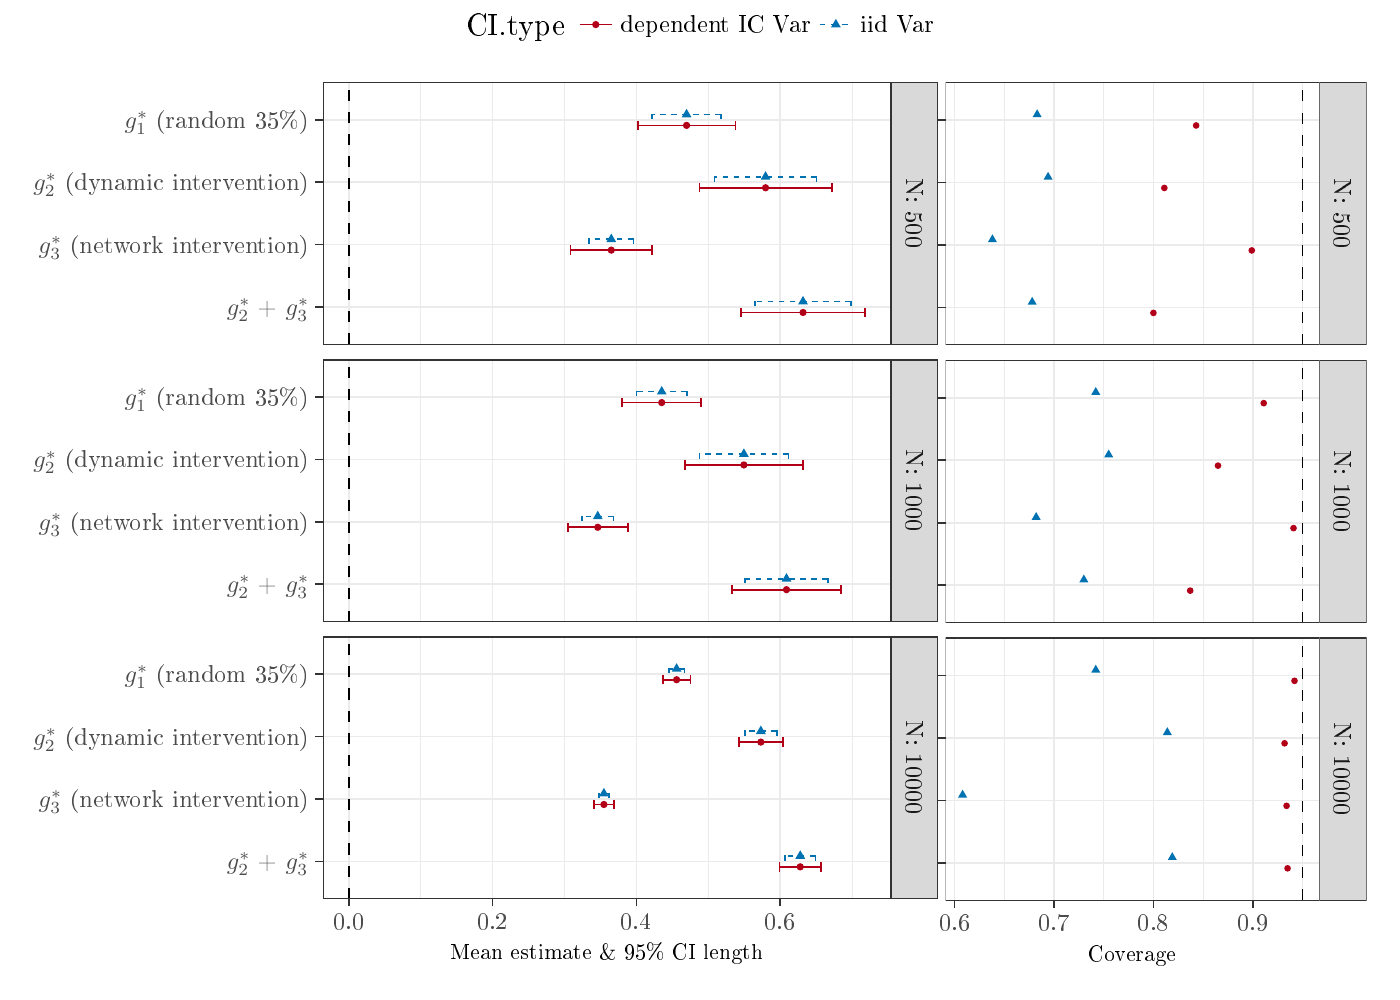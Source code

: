 % Created by tikzDevice version 0.10.1 on 2017-09-20 15:50:49
% !TEX encoding = UTF-8 Unicode
\documentclass[english]{article}
\nonstopmode

\usepackage{tikz}

\usepackage[active,tightpage,psfixbb]{preview}

\PreviewEnvironment{pgfpicture}

\setlength\PreviewBorder{0pt}

\newcommand{\SweaveOpts}[1]{}  % do not interfere with LaTeX
\newcommand{\SweaveInput}[1]{} % because they are not real TeX commands
\newcommand{\Sexpr}[1]{}       % will only be parsed by R

 % \documentclass[a4paper]{article}
\usepackage[T1]{fontenc}
\usepackage[latin9]{inputenc} % \usepackage[utf8]{inputenc}
\usepackage{geometry}
% \geometry{verbose,tmargin=2cm,bmargin=2cm,lmargin=3cm,rmargin=3cm}
\usepackage{amsthm, amsmath,amssymb} % ,amsfonts
\usepackage{setspace}
\usepackage{esint}
\usepackage[authoryear]{natbib}
\onehalfspacing

\makeatletter
\usepackage{authblk}
\usepackage[multiple]{footmisc}
\usepackage{pdflscape}
\usepackage{booktabs}

% \usepackage{jheppub}
%%\usepackage[round]{natbib}
\usepackage[colorlinks=true,urlcolor=blue]{hyperref}
\usepackage{graphicx}
\usepackage{pdflscape}
\usepackage{color}
\usepackage{float}

\definecolor{blue}{rgb}{.2,.2,.7}
\definecolor{red}{rgb}{.7,.2,.2}
\definecolor{green}{rgb}{0,.6,.3}
\definecolor{gray}{rgb}{0.45,0.45,0.45}
\newcommand{\btext}[1]{\textcolor{blue}{#1}}
\newcommand{\rtext}[1]{\textcolor{red}{#1}}
\newcommand{\gtext}[1]{\textcolor{green}{#1}}
\newcommand{\wtext}[1]{\textcolor{white}{#1}}
\newcommand{\old}[1]{\textcolor{gray}{#1}}
\definecolor{gray90}{RGB}{229,229,229}
\definecolor{gray77}{RGB}{196,196,196}
\definecolor{gray60}{RGB}{153,153,153}

\renewcommand{\thefootnote}{\alph{footnote}}
%%\newcommand{\acronym}[1]{\textsc{#1}}
%%\newcommand{\class}[1]{\mbox{\textsf{#1}}}
\newcommand{\code}[1]{\mbox{\texttt{#1}}}
\newcommand{\pkg}[1]{{\normalfont\fontseries{b}\selectfont #1}}
\newcommand{\proglang}[1]{\textsf{#1}}

\newcommand\XOR{\mathbin{\char`\^}}
\newcommand\independent{\protect\mathpalette{\protect\independenT}{\perp}}
\def\independenT#1#2{\mathrel{\rlap{$#1#2$}\mkern2mu{#1#2}}}

\theoremstyle{plain}
\newtheorem*{thm*}{\protect\theoremname}
\theoremstyle{plain}
\newtheorem*{lem*}{\protect\lemmaname}

\makeatother
\usepackage{babel}
\providecommand{\lemmaname}{Lemma}
\providecommand{\theoremname}{Theorem}


%\VignetteEngine{knitr::knitr}
%\VignetteIndexEntry{Introduction}



\begin{document}

\begin{tikzpicture}[x=1pt,y=1pt]
\definecolor{fillColor}{RGB}{255,255,255}
\path[use as bounding box,fill=fillColor,fill opacity=0.00] (0,0) rectangle (505.89,361.35);
\begin{scope}
\path[clip] (  0.00,  0.00) rectangle (505.89,361.35);
\definecolor{fillColor}{RGB}{255,255,255}

\path[fill=fillColor] (162.70,339.55) rectangle (343.19,365.38);
\end{scope}
\begin{scope}
\path[clip] (  0.00,  0.00) rectangle (505.89,361.35);
\definecolor{drawColor}{RGB}{0,0,0}

\node[text=drawColor,anchor=base west,inner sep=0pt, outer sep=0pt, scale=  1.10] at (168.39,348.68) {CI.type};
\end{scope}
\begin{scope}
\path[clip] (  0.00,  0.00) rectangle (505.89,361.35);
\definecolor{fillColor}{RGB}{255,255,255}

\path[fill=fillColor] (208.05,345.24) rectangle (222.51,359.69);
\end{scope}
\begin{scope}
\path[clip] (  0.00,  0.00) rectangle (505.89,361.35);
\definecolor{fillColor}{RGB}{178,0,25}

\path[fill=fillColor] (215.28,352.46) circle (  1.32);
\end{scope}
\begin{scope}
\path[clip] (  0.00,  0.00) rectangle (505.89,361.35);
\definecolor{drawColor}{RGB}{178,0,25}

\path[draw=drawColor,line width= 0.6pt,line join=round] (209.50,352.46) -- (221.06,352.46);
\end{scope}
\begin{scope}
\path[clip] (  0.00,  0.00) rectangle (505.89,361.35);
\definecolor{fillColor}{RGB}{255,255,255}

\path[fill=fillColor] (294.82,345.24) rectangle (309.27,359.69);
\end{scope}
\begin{scope}
\path[clip] (  0.00,  0.00) rectangle (505.89,361.35);
\definecolor{fillColor}{RGB}{0,114,178}

\path[fill=fillColor] (302.04,354.52) --
	(303.82,351.44) --
	(300.27,351.44) --
	cycle;
\end{scope}
\begin{scope}
\path[clip] (  0.00,  0.00) rectangle (505.89,361.35);
\definecolor{drawColor}{RGB}{0,114,178}

\path[draw=drawColor,line width= 0.6pt,dash pattern=on 2pt off 2pt ,line join=round] (296.26,352.46) -- (307.83,352.46);
\end{scope}
\begin{scope}
\path[clip] (  0.00,  0.00) rectangle (505.89,361.35);
\definecolor{drawColor}{RGB}{0,0,0}

\node[text=drawColor,anchor=base west,inner sep=0pt, outer sep=0pt, scale=  0.88] at (224.31,349.43) {dependent IC Var};
\end{scope}
\begin{scope}
\path[clip] (  0.00,  0.00) rectangle (505.89,361.35);
\definecolor{drawColor}{RGB}{0,0,0}

\node[text=drawColor,anchor=base west,inner sep=0pt, outer sep=0pt, scale=  0.88] at (311.08,349.43) {iid Var};
\end{scope}
\begin{scope}
\path[clip] (  0.00,  0.00) rectangle (338.95,343.58);
\definecolor{drawColor}{RGB}{255,255,255}
\definecolor{fillColor}{RGB}{255,255,255}

\path[draw=drawColor,line width= 0.6pt,line join=round,line cap=round,fill=fillColor] (  0.00,  0.00) rectangle (338.95,343.58);
\end{scope}
\begin{scope}
\path[clip] (116.73,236.88) rectangle (321.89,331.53);
\definecolor{fillColor}{RGB}{255,255,255}

\path[fill=fillColor] (116.73,236.88) rectangle (321.89,331.53);
\definecolor{drawColor}{gray}{0.92}

\path[draw=drawColor,line width= 0.3pt,line join=round] (152.03,236.88) --
	(152.03,331.53);

\path[draw=drawColor,line width= 0.3pt,line join=round] (203.97,236.88) --
	(203.97,331.53);

\path[draw=drawColor,line width= 0.3pt,line join=round] (255.92,236.88) --
	(255.92,331.53);

\path[draw=drawColor,line width= 0.3pt,line join=round] (307.86,236.88) --
	(307.86,331.53);

\path[draw=drawColor,line width= 0.6pt,line join=round] (116.73,250.40) --
	(321.89,250.40);

\path[draw=drawColor,line width= 0.6pt,line join=round] (116.73,272.94) --
	(321.89,272.94);

\path[draw=drawColor,line width= 0.6pt,line join=round] (116.73,295.47) --
	(321.89,295.47);

\path[draw=drawColor,line width= 0.6pt,line join=round] (116.73,318.01) --
	(321.89,318.01);

\path[draw=drawColor,line width= 0.6pt,line join=round] (126.06,236.88) --
	(126.06,331.53);

\path[draw=drawColor,line width= 0.6pt,line join=round] (178.00,236.88) --
	(178.00,331.53);

\path[draw=drawColor,line width= 0.6pt,line join=round] (229.94,236.88) --
	(229.94,331.53);

\path[draw=drawColor,line width= 0.6pt,line join=round] (281.89,236.88) --
	(281.89,331.53);
\definecolor{fillColor}{RGB}{0,114,178}

\path[fill=fillColor] (290.17,254.42) --
	(291.94,251.35) --
	(288.39,251.35) --
	cycle;
\definecolor{fillColor}{RGB}{178,0,25}

\path[fill=fillColor] (290.17,248.43) circle (  1.32);
\definecolor{fillColor}{RGB}{0,114,178}

\path[fill=fillColor] (220.88,276.96) --
	(222.66,273.88) --
	(219.11,273.88) --
	cycle;
\definecolor{fillColor}{RGB}{178,0,25}

\path[fill=fillColor] (220.88,270.96) circle (  1.32);
\definecolor{fillColor}{RGB}{0,114,178}

\path[fill=fillColor] (276.63,299.50) --
	(278.41,296.42) --
	(274.86,296.42) --
	cycle;
\definecolor{fillColor}{RGB}{178,0,25}

\path[fill=fillColor] (276.63,293.50) circle (  1.32);
\definecolor{fillColor}{RGB}{0,114,178}

\path[fill=fillColor] (248.09,322.04) --
	(249.87,318.96) --
	(246.31,318.96) --
	cycle;
\definecolor{fillColor}{RGB}{178,0,25}

\path[fill=fillColor] (248.09,316.04) circle (  1.32);
\definecolor{drawColor}{RGB}{0,114,178}

\path[draw=drawColor,line width= 0.6pt,dash pattern=on 2pt off 2pt ,line join=round] (307.43,250.68) --
	(307.43,254.06);

\path[draw=drawColor,line width= 0.6pt,dash pattern=on 2pt off 2pt ,line join=round] (307.43,252.37) --
	(272.91,252.37);

\path[draw=drawColor,line width= 0.6pt,dash pattern=on 2pt off 2pt ,line join=round] (272.91,250.68) --
	(272.91,254.06);
\definecolor{drawColor}{RGB}{178,0,25}

\path[draw=drawColor,line width= 0.6pt,line join=round] (312.56,246.74) --
	(312.56,250.12);

\path[draw=drawColor,line width= 0.6pt,line join=round] (312.56,248.43) --
	(267.77,248.43);

\path[draw=drawColor,line width= 0.6pt,line join=round] (267.77,246.74) --
	(267.77,250.12);
\definecolor{drawColor}{RGB}{0,114,178}

\path[draw=drawColor,line width= 0.6pt,dash pattern=on 2pt off 2pt ,line join=round] (228.91,273.22) --
	(228.91,276.60);

\path[draw=drawColor,line width= 0.6pt,dash pattern=on 2pt off 2pt ,line join=round] (228.91,274.91) --
	(212.86,274.91);

\path[draw=drawColor,line width= 0.6pt,dash pattern=on 2pt off 2pt ,line join=round] (212.86,273.22) --
	(212.86,276.60);
\definecolor{drawColor}{RGB}{178,0,25}

\path[draw=drawColor,line width= 0.6pt,line join=round] (235.66,269.27) --
	(235.66,272.66);

\path[draw=drawColor,line width= 0.6pt,line join=round] (235.66,270.96) --
	(206.11,270.96);

\path[draw=drawColor,line width= 0.6pt,line join=round] (206.11,269.27) --
	(206.11,272.66);
\definecolor{drawColor}{RGB}{0,114,178}

\path[draw=drawColor,line width= 0.6pt,dash pattern=on 2pt off 2pt ,line join=round] (295.08,295.76) --
	(295.08,299.14);

\path[draw=drawColor,line width= 0.6pt,dash pattern=on 2pt off 2pt ,line join=round] (295.08,297.45) --
	(258.19,297.45);

\path[draw=drawColor,line width= 0.6pt,dash pattern=on 2pt off 2pt ,line join=round] (258.19,295.76) --
	(258.19,299.14);
\definecolor{drawColor}{RGB}{178,0,25}

\path[draw=drawColor,line width= 0.6pt,line join=round] (300.55,291.81) --
	(300.55,295.19);

\path[draw=drawColor,line width= 0.6pt,line join=round] (300.55,293.50) --
	(252.72,293.50);

\path[draw=drawColor,line width= 0.6pt,line join=round] (252.72,291.81) --
	(252.72,295.19);
\definecolor{drawColor}{RGB}{0,114,178}

\path[draw=drawColor,line width= 0.6pt,dash pattern=on 2pt off 2pt ,line join=round] (260.53,318.29) --
	(260.53,321.67);

\path[draw=drawColor,line width= 0.6pt,dash pattern=on 2pt off 2pt ,line join=round] (260.53,319.98) --
	(235.65,319.98);

\path[draw=drawColor,line width= 0.6pt,dash pattern=on 2pt off 2pt ,line join=round] (235.65,318.29) --
	(235.65,321.67);
\definecolor{drawColor}{RGB}{178,0,25}

\path[draw=drawColor,line width= 0.6pt,line join=round] (265.74,314.35) --
	(265.74,317.73);

\path[draw=drawColor,line width= 0.6pt,line join=round] (265.74,316.04) --
	(230.43,316.04);

\path[draw=drawColor,line width= 0.6pt,line join=round] (230.43,314.35) --
	(230.43,317.73);
\definecolor{drawColor}{RGB}{0,0,0}

\path[draw=drawColor,line width= 0.6pt,dash pattern=on 4pt off 4pt ,line join=round] (126.06,236.88) -- (126.06,331.53);
\definecolor{drawColor}{gray}{0.20}

\path[draw=drawColor,line width= 0.6pt,line join=round,line cap=round] (116.73,236.88) rectangle (321.89,331.53);
\end{scope}
\begin{scope}
\path[clip] (116.73,136.72) rectangle (321.89,231.38);
\definecolor{fillColor}{RGB}{255,255,255}

\path[fill=fillColor] (116.73,136.72) rectangle (321.89,231.38);
\definecolor{drawColor}{gray}{0.92}

\path[draw=drawColor,line width= 0.3pt,line join=round] (152.03,136.72) --
	(152.03,231.38);

\path[draw=drawColor,line width= 0.3pt,line join=round] (203.97,136.72) --
	(203.97,231.38);

\path[draw=drawColor,line width= 0.3pt,line join=round] (255.92,136.72) --
	(255.92,231.38);

\path[draw=drawColor,line width= 0.3pt,line join=round] (307.86,136.72) --
	(307.86,231.38);

\path[draw=drawColor,line width= 0.6pt,line join=round] (116.73,150.24) --
	(321.89,150.24);

\path[draw=drawColor,line width= 0.6pt,line join=round] (116.73,172.78) --
	(321.89,172.78);

\path[draw=drawColor,line width= 0.6pt,line join=round] (116.73,195.32) --
	(321.89,195.32);

\path[draw=drawColor,line width= 0.6pt,line join=round] (116.73,217.86) --
	(321.89,217.86);

\path[draw=drawColor,line width= 0.6pt,line join=round] (126.06,136.72) --
	(126.06,231.38);

\path[draw=drawColor,line width= 0.6pt,line join=round] (178.00,136.72) --
	(178.00,231.38);

\path[draw=drawColor,line width= 0.6pt,line join=round] (229.94,136.72) --
	(229.94,231.38);

\path[draw=drawColor,line width= 0.6pt,line join=round] (281.89,136.72) --
	(281.89,231.38);
\definecolor{fillColor}{RGB}{0,114,178}

\path[fill=fillColor] (284.20,154.27) --
	(285.97,151.19) --
	(282.42,151.19) --
	cycle;
\definecolor{fillColor}{RGB}{178,0,25}

\path[fill=fillColor] (284.20,148.27) circle (  1.32);
\definecolor{fillColor}{RGB}{0,114,178}

\path[fill=fillColor] (216.00,176.80) --
	(217.77,173.73) --
	(214.22,173.73) --
	cycle;
\definecolor{fillColor}{RGB}{178,0,25}

\path[fill=fillColor] (216.00,170.81) circle (  1.32);
\definecolor{fillColor}{RGB}{0,114,178}

\path[fill=fillColor] (268.80,199.34) --
	(270.58,196.26) --
	(267.02,196.26) --
	cycle;
\definecolor{fillColor}{RGB}{178,0,25}

\path[fill=fillColor] (268.80,193.35) circle (  1.32);
\definecolor{fillColor}{RGB}{0,114,178}

\path[fill=fillColor] (239.11,221.88) --
	(240.89,218.80) --
	(237.33,218.80) --
	cycle;
\definecolor{fillColor}{RGB}{178,0,25}

\path[fill=fillColor] (239.11,215.88) circle (  1.32);
\definecolor{drawColor}{RGB}{0,114,178}

\path[draw=drawColor,line width= 0.6pt,dash pattern=on 2pt off 2pt ,line join=round] (299.11,150.53) --
	(299.11,153.91);

\path[draw=drawColor,line width= 0.6pt,dash pattern=on 2pt off 2pt ,line join=round] (299.11,152.22) --
	(269.28,152.22);

\path[draw=drawColor,line width= 0.6pt,dash pattern=on 2pt off 2pt ,line join=round] (269.28,150.53) --
	(269.28,153.91);
\definecolor{drawColor}{RGB}{178,0,25}

\path[draw=drawColor,line width= 0.6pt,line join=round] (304.01,146.58) --
	(304.01,149.96);

\path[draw=drawColor,line width= 0.6pt,line join=round] (304.01,148.27) --
	(264.39,148.27);

\path[draw=drawColor,line width= 0.6pt,line join=round] (264.39,146.58) --
	(264.39,149.96);
\definecolor{drawColor}{RGB}{0,114,178}

\path[draw=drawColor,line width= 0.6pt,dash pattern=on 2pt off 2pt ,line join=round] (221.63,173.06) --
	(221.63,176.44);

\path[draw=drawColor,line width= 0.6pt,dash pattern=on 2pt off 2pt ,line join=round] (221.63,174.75) --
	(210.37,174.75);

\path[draw=drawColor,line width= 0.6pt,dash pattern=on 2pt off 2pt ,line join=round] (210.37,173.06) --
	(210.37,176.44);
\definecolor{drawColor}{RGB}{178,0,25}

\path[draw=drawColor,line width= 0.6pt,line join=round] (226.85,169.12) --
	(226.85,172.50);

\path[draw=drawColor,line width= 0.6pt,line join=round] (226.85,170.81) --
	(205.14,170.81);

\path[draw=drawColor,line width= 0.6pt,line join=round] (205.14,169.12) --
	(205.14,172.50);
\definecolor{drawColor}{RGB}{0,114,178}

\path[draw=drawColor,line width= 0.6pt,dash pattern=on 2pt off 2pt ,line join=round] (284.88,195.60) --
	(284.88,198.98);

\path[draw=drawColor,line width= 0.6pt,dash pattern=on 2pt off 2pt ,line join=round] (284.88,197.29) --
	(252.72,197.29);

\path[draw=drawColor,line width= 0.6pt,dash pattern=on 2pt off 2pt ,line join=round] (252.72,195.60) --
	(252.72,198.98);
\definecolor{drawColor}{RGB}{178,0,25}

\path[draw=drawColor,line width= 0.6pt,line join=round] (290.17,191.66) --
	(290.17,195.04);

\path[draw=drawColor,line width= 0.6pt,line join=round] (290.17,193.35) --
	(247.43,193.35);

\path[draw=drawColor,line width= 0.6pt,line join=round] (247.43,191.66) --
	(247.43,195.04);
\definecolor{drawColor}{RGB}{0,114,178}

\path[draw=drawColor,line width= 0.6pt,dash pattern=on 2pt off 2pt ,line join=round] (248.25,218.14) --
	(248.25,221.52);

\path[draw=drawColor,line width= 0.6pt,dash pattern=on 2pt off 2pt ,line join=round] (248.25,219.83) --
	(229.97,219.83);

\path[draw=drawColor,line width= 0.6pt,dash pattern=on 2pt off 2pt ,line join=round] (229.97,218.14) --
	(229.97,221.52);
\definecolor{drawColor}{RGB}{178,0,25}

\path[draw=drawColor,line width= 0.6pt,line join=round] (253.35,214.19) --
	(253.35,217.57);

\path[draw=drawColor,line width= 0.6pt,line join=round] (253.35,215.88) --
	(224.86,215.88);

\path[draw=drawColor,line width= 0.6pt,line join=round] (224.86,214.19) --
	(224.86,217.57);
\definecolor{drawColor}{RGB}{0,0,0}

\path[draw=drawColor,line width= 0.6pt,dash pattern=on 4pt off 4pt ,line join=round] (126.06,136.72) -- (126.06,231.38);
\definecolor{drawColor}{gray}{0.20}

\path[draw=drawColor,line width= 0.6pt,line join=round,line cap=round] (116.73,136.72) rectangle (321.89,231.38);
\end{scope}
\begin{scope}
\path[clip] (116.73, 36.56) rectangle (321.89,131.22);
\definecolor{fillColor}{RGB}{255,255,255}

\path[fill=fillColor] (116.73, 36.56) rectangle (321.89,131.22);
\definecolor{drawColor}{gray}{0.92}

\path[draw=drawColor,line width= 0.3pt,line join=round] (152.03, 36.56) --
	(152.03,131.22);

\path[draw=drawColor,line width= 0.3pt,line join=round] (203.97, 36.56) --
	(203.97,131.22);

\path[draw=drawColor,line width= 0.3pt,line join=round] (255.92, 36.56) --
	(255.92,131.22);

\path[draw=drawColor,line width= 0.3pt,line join=round] (307.86, 36.56) --
	(307.86,131.22);

\path[draw=drawColor,line width= 0.6pt,line join=round] (116.73, 50.09) --
	(321.89, 50.09);

\path[draw=drawColor,line width= 0.6pt,line join=round] (116.73, 72.62) --
	(321.89, 72.62);

\path[draw=drawColor,line width= 0.6pt,line join=round] (116.73, 95.16) --
	(321.89, 95.16);

\path[draw=drawColor,line width= 0.6pt,line join=round] (116.73,117.70) --
	(321.89,117.70);

\path[draw=drawColor,line width= 0.6pt,line join=round] (126.06, 36.56) --
	(126.06,131.22);

\path[draw=drawColor,line width= 0.6pt,line join=round] (178.00, 36.56) --
	(178.00,131.22);

\path[draw=drawColor,line width= 0.6pt,line join=round] (229.94, 36.56) --
	(229.94,131.22);

\path[draw=drawColor,line width= 0.6pt,line join=round] (281.89, 36.56) --
	(281.89,131.22);
\definecolor{fillColor}{RGB}{0,114,178}

\path[fill=fillColor] (289.16, 54.11) --
	(290.94, 51.03) --
	(287.38, 51.03) --
	cycle;
\definecolor{fillColor}{RGB}{178,0,25}

\path[fill=fillColor] (289.16, 48.12) circle (  1.32);
\definecolor{fillColor}{RGB}{0,114,178}

\path[fill=fillColor] (218.22, 76.65) --
	(220.00, 73.57) --
	(216.44, 73.57) --
	cycle;
\definecolor{fillColor}{RGB}{178,0,25}

\path[fill=fillColor] (218.22, 70.65) circle (  1.32);
\definecolor{fillColor}{RGB}{0,114,178}

\path[fill=fillColor] (274.93, 99.19) --
	(276.71, 96.11) --
	(273.15, 96.11) --
	cycle;
\definecolor{fillColor}{RGB}{178,0,25}

\path[fill=fillColor] (274.93, 93.19) circle (  1.32);
\definecolor{fillColor}{RGB}{0,114,178}

\path[fill=fillColor] (244.49,121.72) --
	(246.27,118.64) --
	(242.71,118.64) --
	cycle;
\definecolor{fillColor}{RGB}{178,0,25}

\path[fill=fillColor] (244.49,115.73) circle (  1.32);
\definecolor{drawColor}{RGB}{0,114,178}

\path[draw=drawColor,line width= 0.6pt,dash pattern=on 2pt off 2pt ,line join=round] (294.70, 50.37) --
	(294.70, 53.75);

\path[draw=drawColor,line width= 0.6pt,dash pattern=on 2pt off 2pt ,line join=round] (294.70, 52.06) --
	(283.62, 52.06);

\path[draw=drawColor,line width= 0.6pt,dash pattern=on 2pt off 2pt ,line join=round] (283.62, 50.37) --
	(283.62, 53.75);
\definecolor{drawColor}{RGB}{178,0,25}

\path[draw=drawColor,line width= 0.6pt,line join=round] (296.69, 46.42) --
	(296.69, 49.81);

\path[draw=drawColor,line width= 0.6pt,line join=round] (296.69, 48.12) --
	(281.62, 48.12);

\path[draw=drawColor,line width= 0.6pt,line join=round] (281.62, 46.42) --
	(281.62, 49.81);
\definecolor{drawColor}{RGB}{0,114,178}

\path[draw=drawColor,line width= 0.6pt,dash pattern=on 2pt off 2pt ,line join=round] (220.00, 72.91) --
	(220.00, 76.29);

\path[draw=drawColor,line width= 0.6pt,dash pattern=on 2pt off 2pt ,line join=round] (220.00, 74.60) --
	(216.44, 74.60);

\path[draw=drawColor,line width= 0.6pt,dash pattern=on 2pt off 2pt ,line join=round] (216.44, 72.91) --
	(216.44, 76.29);
\definecolor{drawColor}{RGB}{178,0,25}

\path[draw=drawColor,line width= 0.6pt,line join=round] (221.85, 68.96) --
	(221.85, 72.34);

\path[draw=drawColor,line width= 0.6pt,line join=round] (221.85, 70.65) --
	(214.59, 70.65);

\path[draw=drawColor,line width= 0.6pt,line join=round] (214.59, 68.96) --
	(214.59, 72.34);
\definecolor{drawColor}{RGB}{0,114,178}

\path[draw=drawColor,line width= 0.6pt,dash pattern=on 2pt off 2pt ,line join=round] (280.69, 95.44) --
	(280.69, 98.82);

\path[draw=drawColor,line width= 0.6pt,dash pattern=on 2pt off 2pt ,line join=round] (280.69, 97.13) --
	(269.16, 97.13);

\path[draw=drawColor,line width= 0.6pt,dash pattern=on 2pt off 2pt ,line join=round] (269.16, 95.44) --
	(269.16, 98.82);
\definecolor{drawColor}{RGB}{178,0,25}

\path[draw=drawColor,line width= 0.6pt,line join=round] (282.84, 91.50) --
	(282.84, 94.88);

\path[draw=drawColor,line width= 0.6pt,line join=round] (282.84, 93.19) --
	(267.02, 93.19);

\path[draw=drawColor,line width= 0.6pt,line join=round] (267.02, 91.50) --
	(267.02, 94.88);
\definecolor{drawColor}{RGB}{0,114,178}

\path[draw=drawColor,line width= 0.6pt,dash pattern=on 2pt off 2pt ,line join=round] (247.34,117.98) --
	(247.34,121.36);

\path[draw=drawColor,line width= 0.6pt,dash pattern=on 2pt off 2pt ,line join=round] (247.34,119.67) --
	(241.64,119.67);

\path[draw=drawColor,line width= 0.6pt,dash pattern=on 2pt off 2pt ,line join=round] (241.64,117.98) --
	(241.64,121.36);
\definecolor{drawColor}{RGB}{178,0,25}

\path[draw=drawColor,line width= 0.6pt,line join=round] (249.50,114.04) --
	(249.50,117.42);

\path[draw=drawColor,line width= 0.6pt,line join=round] (249.50,115.73) --
	(239.48,115.73);

\path[draw=drawColor,line width= 0.6pt,line join=round] (239.48,114.04) --
	(239.48,117.42);
\definecolor{drawColor}{RGB}{0,0,0}

\path[draw=drawColor,line width= 0.6pt,dash pattern=on 4pt off 4pt ,line join=round] (126.06, 36.56) -- (126.06,131.22);
\definecolor{drawColor}{gray}{0.20}

\path[draw=drawColor,line width= 0.6pt,line join=round,line cap=round] (116.73, 36.56) rectangle (321.89,131.22);
\end{scope}
\begin{scope}
\path[clip] (321.89,236.88) rectangle (338.95,331.53);
\definecolor{drawColor}{gray}{0.20}
\definecolor{fillColor}{gray}{0.85}

\path[draw=drawColor,line width= 0.6pt,line join=round,line cap=round,fill=fillColor] (321.89,236.88) rectangle (338.95,331.53);
\definecolor{drawColor}{gray}{0.10}

\node[text=drawColor,rotate=-90.00,anchor=base,inner sep=0pt, outer sep=0pt, scale=  0.88] at (327.39,284.21) {N: 500};
\end{scope}
\begin{scope}
\path[clip] (321.89,136.72) rectangle (338.95,231.38);
\definecolor{drawColor}{gray}{0.20}
\definecolor{fillColor}{gray}{0.85}

\path[draw=drawColor,line width= 0.6pt,line join=round,line cap=round,fill=fillColor] (321.89,136.72) rectangle (338.95,231.38);
\definecolor{drawColor}{gray}{0.10}

\node[text=drawColor,rotate=-90.00,anchor=base,inner sep=0pt, outer sep=0pt, scale=  0.88] at (327.39,184.05) {N: 1000};
\end{scope}
\begin{scope}
\path[clip] (321.89, 36.56) rectangle (338.95,131.22);
\definecolor{drawColor}{gray}{0.20}
\definecolor{fillColor}{gray}{0.85}

\path[draw=drawColor,line width= 0.6pt,line join=round,line cap=round,fill=fillColor] (321.89, 36.56) rectangle (338.95,131.22);
\definecolor{drawColor}{gray}{0.10}

\node[text=drawColor,rotate=-90.00,anchor=base,inner sep=0pt, outer sep=0pt, scale=  0.88] at (327.39, 83.89) {N: 10000};
\end{scope}
\begin{scope}
\path[clip] (  0.00,  0.00) rectangle (505.89,361.35);
\definecolor{drawColor}{gray}{0.20}

\path[draw=drawColor,line width= 0.6pt,line join=round] (126.06, 33.81) --
	(126.06, 36.56);

\path[draw=drawColor,line width= 0.6pt,line join=round] (178.00, 33.81) --
	(178.00, 36.56);

\path[draw=drawColor,line width= 0.6pt,line join=round] (229.94, 33.81) --
	(229.94, 36.56);

\path[draw=drawColor,line width= 0.6pt,line join=round] (281.89, 33.81) --
	(281.89, 36.56);
\end{scope}
\begin{scope}
\path[clip] (  0.00,  0.00) rectangle (505.89,361.35);
\definecolor{drawColor}{gray}{0.30}

\node[text=drawColor,anchor=base,inner sep=0pt, outer sep=0pt, scale=  0.88] at (126.06, 25.55) {0.0};

\node[text=drawColor,anchor=base,inner sep=0pt, outer sep=0pt, scale=  0.88] at (178.00, 25.55) {0.2};

\node[text=drawColor,anchor=base,inner sep=0pt, outer sep=0pt, scale=  0.88] at (229.94, 25.55) {0.4};

\node[text=drawColor,anchor=base,inner sep=0pt, outer sep=0pt, scale=  0.88] at (281.89, 25.55) {0.6};
\end{scope}
\begin{scope}
\path[clip] (  0.00,  0.00) rectangle (505.89,361.35);
\definecolor{drawColor}{gray}{0.30}

\node[text=drawColor,anchor=base east,inner sep=0pt, outer sep=0pt, scale=  0.88] at (111.78,247.37) {$g^*_2$ + $g^*_3$};

\node[text=drawColor,anchor=base east,inner sep=0pt, outer sep=0pt, scale=  0.88] at (111.78,269.91) {$g^*_3$ (network intervention)};

\node[text=drawColor,anchor=base east,inner sep=0pt, outer sep=0pt, scale=  0.88] at (111.78,292.44) {$g^*_2$ (dynamic intervention)};

\node[text=drawColor,anchor=base east,inner sep=0pt, outer sep=0pt, scale=  0.88] at (111.78,314.98) {$g^*_1$ (random 35\%)};
\end{scope}
\begin{scope}
\path[clip] (  0.00,  0.00) rectangle (505.89,361.35);
\definecolor{drawColor}{gray}{0.20}

\path[draw=drawColor,line width= 0.6pt,line join=round] (113.98,250.40) --
	(116.73,250.40);

\path[draw=drawColor,line width= 0.6pt,line join=round] (113.98,272.94) --
	(116.73,272.94);

\path[draw=drawColor,line width= 0.6pt,line join=round] (113.98,295.47) --
	(116.73,295.47);

\path[draw=drawColor,line width= 0.6pt,line join=round] (113.98,318.01) --
	(116.73,318.01);
\end{scope}
\begin{scope}
\path[clip] (  0.00,  0.00) rectangle (505.89,361.35);
\definecolor{drawColor}{gray}{0.30}

\node[text=drawColor,anchor=base east,inner sep=0pt, outer sep=0pt, scale=  0.88] at (111.78,147.21) {$g^*_2$ + $g^*_3$};

\node[text=drawColor,anchor=base east,inner sep=0pt, outer sep=0pt, scale=  0.88] at (111.78,169.75) {$g^*_3$ (network intervention)};

\node[text=drawColor,anchor=base east,inner sep=0pt, outer sep=0pt, scale=  0.88] at (111.78,192.29) {$g^*_2$ (dynamic intervention)};

\node[text=drawColor,anchor=base east,inner sep=0pt, outer sep=0pt, scale=  0.88] at (111.78,214.82) {$g^*_1$ (random 35\%)};
\end{scope}
\begin{scope}
\path[clip] (  0.00,  0.00) rectangle (505.89,361.35);
\definecolor{drawColor}{gray}{0.20}

\path[draw=drawColor,line width= 0.6pt,line join=round] (113.98,150.24) --
	(116.73,150.24);

\path[draw=drawColor,line width= 0.6pt,line join=round] (113.98,172.78) --
	(116.73,172.78);

\path[draw=drawColor,line width= 0.6pt,line join=round] (113.98,195.32) --
	(116.73,195.32);

\path[draw=drawColor,line width= 0.6pt,line join=round] (113.98,217.86) --
	(116.73,217.86);
\end{scope}
\begin{scope}
\path[clip] (  0.00,  0.00) rectangle (505.89,361.35);
\definecolor{drawColor}{gray}{0.30}

\node[text=drawColor,anchor=base east,inner sep=0pt, outer sep=0pt, scale=  0.88] at (111.78, 47.06) {$g^*_2$ + $g^*_3$};

\node[text=drawColor,anchor=base east,inner sep=0pt, outer sep=0pt, scale=  0.88] at (111.78, 69.59) {$g^*_3$ (network intervention)};

\node[text=drawColor,anchor=base east,inner sep=0pt, outer sep=0pt, scale=  0.88] at (111.78, 92.13) {$g^*_2$ (dynamic intervention)};

\node[text=drawColor,anchor=base east,inner sep=0pt, outer sep=0pt, scale=  0.88] at (111.78,114.67) {$g^*_1$ (random 35\%)};
\end{scope}
\begin{scope}
\path[clip] (  0.00,  0.00) rectangle (505.89,361.35);
\definecolor{drawColor}{gray}{0.20}

\path[draw=drawColor,line width= 0.6pt,line join=round] (113.98, 50.09) --
	(116.73, 50.09);

\path[draw=drawColor,line width= 0.6pt,line join=round] (113.98, 72.62) --
	(116.73, 72.62);

\path[draw=drawColor,line width= 0.6pt,line join=round] (113.98, 95.16) --
	(116.73, 95.16);

\path[draw=drawColor,line width= 0.6pt,line join=round] (113.98,117.70) --
	(116.73,117.70);
\end{scope}
\begin{scope}
\path[clip] (  0.00,  0.00) rectangle (505.89,361.35);
\definecolor{drawColor}{RGB}{0,0,0}

\node[text=drawColor,anchor=base,inner sep=0pt, outer sep=0pt, scale=  0.80] at (219.31, 14.54) {Mean estimate \& 95\% CI length};
\end{scope}
\begin{scope}
\path[clip] (338.95,  0.00) rectangle (505.89,343.58);
\definecolor{drawColor}{RGB}{255,255,255}
\definecolor{fillColor}{RGB}{255,255,255}

\path[draw=drawColor,line width= 0.6pt,line join=round,line cap=round,fill=fillColor] (338.95,  0.00) rectangle (505.89,343.58);
\end{scope}
\begin{scope}
\path[clip] (341.70,236.69) rectangle (476.78,331.53);
\definecolor{fillColor}{RGB}{255,255,255}

\path[fill=fillColor] (341.70,236.69) rectangle (476.78,331.53);
\definecolor{drawColor}{gray}{0.92}

\path[draw=drawColor,line width= 0.3pt,line join=round] (362.92,236.69) --
	(362.92,331.53);

\path[draw=drawColor,line width= 0.3pt,line join=round] (398.83,236.69) --
	(398.83,331.53);

\path[draw=drawColor,line width= 0.3pt,line join=round] (434.74,236.69) --
	(434.74,331.53);

\path[draw=drawColor,line width= 0.3pt,line join=round] (470.64,236.69) --
	(470.64,331.53);

\path[draw=drawColor,line width= 0.6pt,line join=round] (341.70,250.24) --
	(476.78,250.24);

\path[draw=drawColor,line width= 0.6pt,line join=round] (341.70,272.82) --
	(476.78,272.82);

\path[draw=drawColor,line width= 0.6pt,line join=round] (341.70,295.40) --
	(476.78,295.40);

\path[draw=drawColor,line width= 0.6pt,line join=round] (341.70,317.98) --
	(476.78,317.98);

\path[draw=drawColor,line width= 0.6pt,line join=round] (344.96,236.69) --
	(344.96,331.53);

\path[draw=drawColor,line width= 0.6pt,line join=round] (380.87,236.69) --
	(380.87,331.53);

\path[draw=drawColor,line width= 0.6pt,line join=round] (416.78,236.69) --
	(416.78,331.53);

\path[draw=drawColor,line width= 0.6pt,line join=round] (452.69,236.69) --
	(452.69,331.53);
\definecolor{fillColor}{RGB}{0,114,178}

\path[fill=fillColor] (372.97,254.10) --
	(374.61,251.27) --
	(371.34,251.27) --
	cycle;
\definecolor{fillColor}{RGB}{178,0,25}

\path[fill=fillColor] (416.78,248.27) circle (  1.21);
\definecolor{fillColor}{RGB}{0,114,178}

\path[fill=fillColor] (358.61,276.68) --
	(360.24,273.86) --
	(356.98,273.86) --
	cycle;
\definecolor{fillColor}{RGB}{178,0,25}

\path[fill=fillColor] (452.33,270.85) circle (  1.21);
\definecolor{fillColor}{RGB}{0,114,178}

\path[fill=fillColor] (378.72,299.26) --
	(380.35,296.44) --
	(377.09,296.44) --
	cycle;
\definecolor{fillColor}{RGB}{178,0,25}

\path[fill=fillColor] (420.73,293.43) circle (  1.21);
\definecolor{fillColor}{RGB}{0,114,178}

\path[fill=fillColor] (374.77,321.85) --
	(376.40,319.02) --
	(373.14,319.02) --
	cycle;
\definecolor{fillColor}{RGB}{178,0,25}

\path[fill=fillColor] (432.22,316.01) circle (  1.21);
\definecolor{drawColor}{RGB}{0,0,0}

\path[draw=drawColor,line width= 0.6pt,dash pattern=on 4pt off 4pt ,line join=round] (470.64,236.69) -- (470.64,331.53);
\definecolor{drawColor}{gray}{0.20}

\path[draw=drawColor,line width= 0.6pt,line join=round,line cap=round] (341.70,236.69) rectangle (476.78,331.53);
\end{scope}
\begin{scope}
\path[clip] (341.70,136.35) rectangle (476.78,231.19);
\definecolor{fillColor}{RGB}{255,255,255}

\path[fill=fillColor] (341.70,136.35) rectangle (476.78,231.19);
\definecolor{drawColor}{gray}{0.92}

\path[draw=drawColor,line width= 0.3pt,line join=round] (362.92,136.35) --
	(362.92,231.19);

\path[draw=drawColor,line width= 0.3pt,line join=round] (398.83,136.35) --
	(398.83,231.19);

\path[draw=drawColor,line width= 0.3pt,line join=round] (434.74,136.35) --
	(434.74,231.19);

\path[draw=drawColor,line width= 0.3pt,line join=round] (470.64,136.35) --
	(470.64,231.19);

\path[draw=drawColor,line width= 0.6pt,line join=round] (341.70,149.90) --
	(476.78,149.90);

\path[draw=drawColor,line width= 0.6pt,line join=round] (341.70,172.48) --
	(476.78,172.48);

\path[draw=drawColor,line width= 0.6pt,line join=round] (341.70,195.06) --
	(476.78,195.06);

\path[draw=drawColor,line width= 0.6pt,line join=round] (341.70,217.64) --
	(476.78,217.64);

\path[draw=drawColor,line width= 0.6pt,line join=round] (344.96,136.35) --
	(344.96,231.19);

\path[draw=drawColor,line width= 0.6pt,line join=round] (380.87,136.35) --
	(380.87,231.19);

\path[draw=drawColor,line width= 0.6pt,line join=round] (416.78,136.35) --
	(416.78,231.19);

\path[draw=drawColor,line width= 0.6pt,line join=round] (452.69,136.35) --
	(452.69,231.19);
\definecolor{fillColor}{RGB}{0,114,178}

\path[fill=fillColor] (391.65,153.76) --
	(393.28,150.93) --
	(390.01,150.93) --
	cycle;
\definecolor{fillColor}{RGB}{178,0,25}

\path[fill=fillColor] (430.07,147.92) circle (  1.21);
\definecolor{fillColor}{RGB}{0,114,178}

\path[fill=fillColor] (374.41,176.34) --
	(376.04,173.51) --
	(372.78,173.51) --
	cycle;
\definecolor{fillColor}{RGB}{178,0,25}

\path[fill=fillColor] (467.41,170.51) circle (  1.21);
\definecolor{fillColor}{RGB}{0,114,178}

\path[fill=fillColor] (400.62,198.92) --
	(402.26,196.10) --
	(398.99,196.10) --
	cycle;
\definecolor{fillColor}{RGB}{178,0,25}

\path[fill=fillColor] (440.12,193.09) circle (  1.21);
\definecolor{fillColor}{RGB}{0,114,178}

\path[fill=fillColor] (395.95,221.50) --
	(397.59,218.68) --
	(394.32,218.68) --
	cycle;
\definecolor{fillColor}{RGB}{178,0,25}

\path[fill=fillColor] (456.64,215.67) circle (  1.21);
\definecolor{drawColor}{RGB}{0,0,0}

\path[draw=drawColor,line width= 0.6pt,dash pattern=on 4pt off 4pt ,line join=round] (470.64,136.35) -- (470.64,231.19);
\definecolor{drawColor}{gray}{0.20}

\path[draw=drawColor,line width= 0.6pt,line join=round,line cap=round] (341.70,136.35) rectangle (476.78,231.19);
\end{scope}
\begin{scope}
\path[clip] (341.70, 36.01) rectangle (476.78,130.85);
\definecolor{fillColor}{RGB}{255,255,255}

\path[fill=fillColor] (341.70, 36.01) rectangle (476.78,130.85);
\definecolor{drawColor}{gray}{0.92}

\path[draw=drawColor,line width= 0.3pt,line join=round] (362.92, 36.01) --
	(362.92,130.85);

\path[draw=drawColor,line width= 0.3pt,line join=round] (398.83, 36.01) --
	(398.83,130.85);

\path[draw=drawColor,line width= 0.3pt,line join=round] (434.74, 36.01) --
	(434.74,130.85);

\path[draw=drawColor,line width= 0.3pt,line join=round] (470.64, 36.01) --
	(470.64,130.85);

\path[draw=drawColor,line width= 0.6pt,line join=round] (341.70, 49.56) --
	(476.78, 49.56);

\path[draw=drawColor,line width= 0.6pt,line join=round] (341.70, 72.14) --
	(476.78, 72.14);

\path[draw=drawColor,line width= 0.6pt,line join=round] (341.70, 94.72) --
	(476.78, 94.72);

\path[draw=drawColor,line width= 0.6pt,line join=round] (341.70,117.30) --
	(476.78,117.30);

\path[draw=drawColor,line width= 0.6pt,line join=round] (344.96, 36.01) --
	(344.96,130.85);

\path[draw=drawColor,line width= 0.6pt,line join=round] (380.87, 36.01) --
	(380.87,130.85);

\path[draw=drawColor,line width= 0.6pt,line join=round] (416.78, 36.01) --
	(416.78,130.85);

\path[draw=drawColor,line width= 0.6pt,line join=round] (452.69, 36.01) --
	(452.69,130.85);
\definecolor{fillColor}{RGB}{0,114,178}

\path[fill=fillColor] (423.60, 53.42) --
	(425.24, 50.59) --
	(421.97, 50.59) --
	cycle;
\definecolor{fillColor}{RGB}{178,0,25}

\path[fill=fillColor] (465.26, 47.58) circle (  1.21);
\definecolor{fillColor}{RGB}{0,114,178}

\path[fill=fillColor] (347.84, 76.00) --
	(349.47, 73.17) --
	(346.20, 73.17) --
	cycle;
\definecolor{fillColor}{RGB}{178,0,25}

\path[fill=fillColor] (464.90, 70.16) circle (  1.21);
\definecolor{fillColor}{RGB}{0,114,178}

\path[fill=fillColor] (421.81, 98.58) --
	(423.44, 95.75) --
	(420.18, 95.75) --
	cycle;
\definecolor{fillColor}{RGB}{178,0,25}

\path[fill=fillColor] (464.18, 92.75) circle (  1.21);
\definecolor{fillColor}{RGB}{0,114,178}

\path[fill=fillColor] (395.95,121.16) --
	(397.59,118.34) --
	(394.32,118.34) --
	cycle;
\definecolor{fillColor}{RGB}{178,0,25}

\path[fill=fillColor] (467.77,115.33) circle (  1.21);
\definecolor{drawColor}{RGB}{0,0,0}

\path[draw=drawColor,line width= 0.6pt,dash pattern=on 4pt off 4pt ,line join=round] (470.64, 36.01) -- (470.64,130.85);
\definecolor{drawColor}{gray}{0.20}

\path[draw=drawColor,line width= 0.6pt,line join=round,line cap=round] (341.70, 36.01) rectangle (476.78,130.85);
\end{scope}
\begin{scope}
\path[clip] (476.78,236.69) rectangle (493.85,331.53);
\definecolor{drawColor}{gray}{0.20}
\definecolor{fillColor}{gray}{0.85}

\path[draw=drawColor,line width= 0.6pt,line join=round,line cap=round,fill=fillColor] (476.78,236.69) rectangle (493.85,331.53);
\definecolor{drawColor}{gray}{0.10}

\node[text=drawColor,rotate=-90.00,anchor=base,inner sep=0pt, outer sep=0pt, scale=  0.88] at (482.28,284.11) {N: 500};
\end{scope}
\begin{scope}
\path[clip] (476.78,136.35) rectangle (493.85,231.19);
\definecolor{drawColor}{gray}{0.20}
\definecolor{fillColor}{gray}{0.85}

\path[draw=drawColor,line width= 0.6pt,line join=round,line cap=round,fill=fillColor] (476.78,136.35) rectangle (493.85,231.19);
\definecolor{drawColor}{gray}{0.10}

\node[text=drawColor,rotate=-90.00,anchor=base,inner sep=0pt, outer sep=0pt, scale=  0.88] at (482.28,183.77) {N: 1000};
\end{scope}
\begin{scope}
\path[clip] (476.78, 36.01) rectangle (493.85,130.85);
\definecolor{drawColor}{gray}{0.20}
\definecolor{fillColor}{gray}{0.85}

\path[draw=drawColor,line width= 0.6pt,line join=round,line cap=round,fill=fillColor] (476.78, 36.01) rectangle (493.85,130.85);
\definecolor{drawColor}{gray}{0.10}

\node[text=drawColor,rotate=-90.00,anchor=base,inner sep=0pt, outer sep=0pt, scale=  0.88] at (482.28, 83.43) {N: 10000};
\end{scope}
\begin{scope}
\path[clip] (  0.00,  0.00) rectangle (505.89,361.35);
\definecolor{drawColor}{gray}{0.20}

\path[draw=drawColor,line width= 0.6pt,line join=round] (344.96, 33.26) --
	(344.96, 36.01);

\path[draw=drawColor,line width= 0.6pt,line join=round] (380.87, 33.26) --
	(380.87, 36.01);

\path[draw=drawColor,line width= 0.6pt,line join=round] (416.78, 33.26) --
	(416.78, 36.01);

\path[draw=drawColor,line width= 0.6pt,line join=round] (452.69, 33.26) --
	(452.69, 36.01);
\end{scope}
\begin{scope}
\path[clip] (  0.00,  0.00) rectangle (505.89,361.35);
\definecolor{drawColor}{gray}{0.30}

\node[text=drawColor,anchor=base,inner sep=0pt, outer sep=0pt, scale=  0.88] at (344.96, 25.00) {0.6};

\node[text=drawColor,anchor=base,inner sep=0pt, outer sep=0pt, scale=  0.88] at (380.87, 25.00) {0.7};

\node[text=drawColor,anchor=base,inner sep=0pt, outer sep=0pt, scale=  0.88] at (416.78, 25.00) {0.8};

\node[text=drawColor,anchor=base,inner sep=0pt, outer sep=0pt, scale=  0.88] at (452.69, 25.00) {0.9};
\end{scope}
\begin{scope}
\path[clip] (  0.00,  0.00) rectangle (505.89,361.35);
\definecolor{drawColor}{gray}{0.20}

\path[draw=drawColor,line width= 0.6pt,line join=round] (338.95,250.24) --
	(341.70,250.24);

\path[draw=drawColor,line width= 0.6pt,line join=round] (338.95,272.82) --
	(341.70,272.82);

\path[draw=drawColor,line width= 0.6pt,line join=round] (338.95,295.40) --
	(341.70,295.40);

\path[draw=drawColor,line width= 0.6pt,line join=round] (338.95,317.98) --
	(341.70,317.98);
\end{scope}
\begin{scope}
\path[clip] (  0.00,  0.00) rectangle (505.89,361.35);
\definecolor{drawColor}{gray}{0.20}

\path[draw=drawColor,line width= 0.6pt,line join=round] (338.95,149.90) --
	(341.70,149.90);

\path[draw=drawColor,line width= 0.6pt,line join=round] (338.95,172.48) --
	(341.70,172.48);

\path[draw=drawColor,line width= 0.6pt,line join=round] (338.95,195.06) --
	(341.70,195.06);

\path[draw=drawColor,line width= 0.6pt,line join=round] (338.95,217.64) --
	(341.70,217.64);
\end{scope}
\begin{scope}
\path[clip] (  0.00,  0.00) rectangle (505.89,361.35);
\definecolor{drawColor}{gray}{0.20}

\path[draw=drawColor,line width= 0.6pt,line join=round] (338.95, 49.56) --
	(341.70, 49.56);

\path[draw=drawColor,line width= 0.6pt,line join=round] (338.95, 72.14) --
	(341.70, 72.14);

\path[draw=drawColor,line width= 0.6pt,line join=round] (338.95, 94.72) --
	(341.70, 94.72);

\path[draw=drawColor,line width= 0.6pt,line join=round] (338.95,117.30) --
	(341.70,117.30);
\end{scope}
\begin{scope}
\path[clip] (  0.00,  0.00) rectangle (505.89,361.35);
\definecolor{drawColor}{RGB}{0,0,0}

\node[text=drawColor,anchor=base,inner sep=0pt, outer sep=0pt, scale=  0.80] at (409.24, 13.99) {Coverage};
\end{scope}
\end{tikzpicture}

\end{document}
